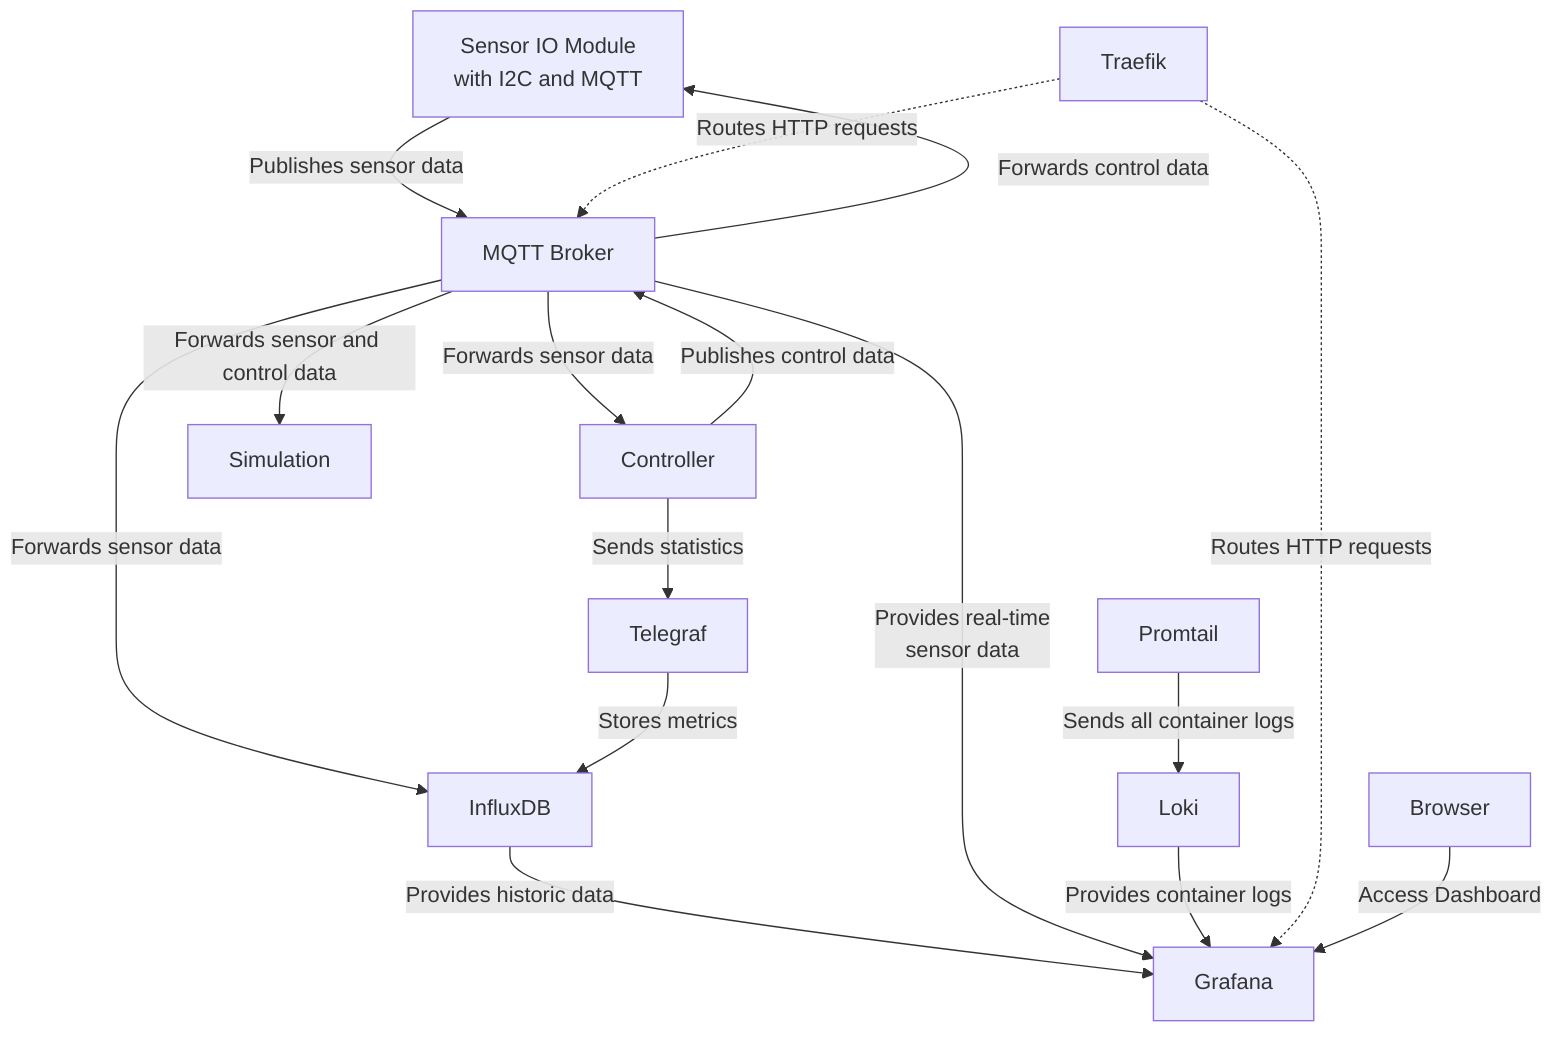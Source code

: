 graph TD;
    S[Sensor IO Module<br>with I2C and MQTT]
    C[Controller]
    M[MQTT Broker]
    T[Telegraf]
    I[InfluxDB]
    G[Grafana]
    P[Promtail]
    L[Loki]
    X[Traefik]
    J[Simulation]
    BR[Browser]

    S -->|Publishes sensor data| M
    M -->|Forwards control data| S
    M -->|Forwards sensor data| C
    M -->|Forwards sensor data| I
    C -->|Publishes control data| M
    C -->|Sends statistics| T
    M -->|Forwards sensor and control data| J
    T -->|Stores metrics| I
    I -->|Provides historic data| G
    M -->|Provides real-time<br>sensor data| G
    P -->|Sends all container logs| L
    L -->|Provides container logs| G
    X -.->|Routes HTTP requests| G
    X -.->|Routes HTTP requests| M
    BR -->|Access Dashboard| G